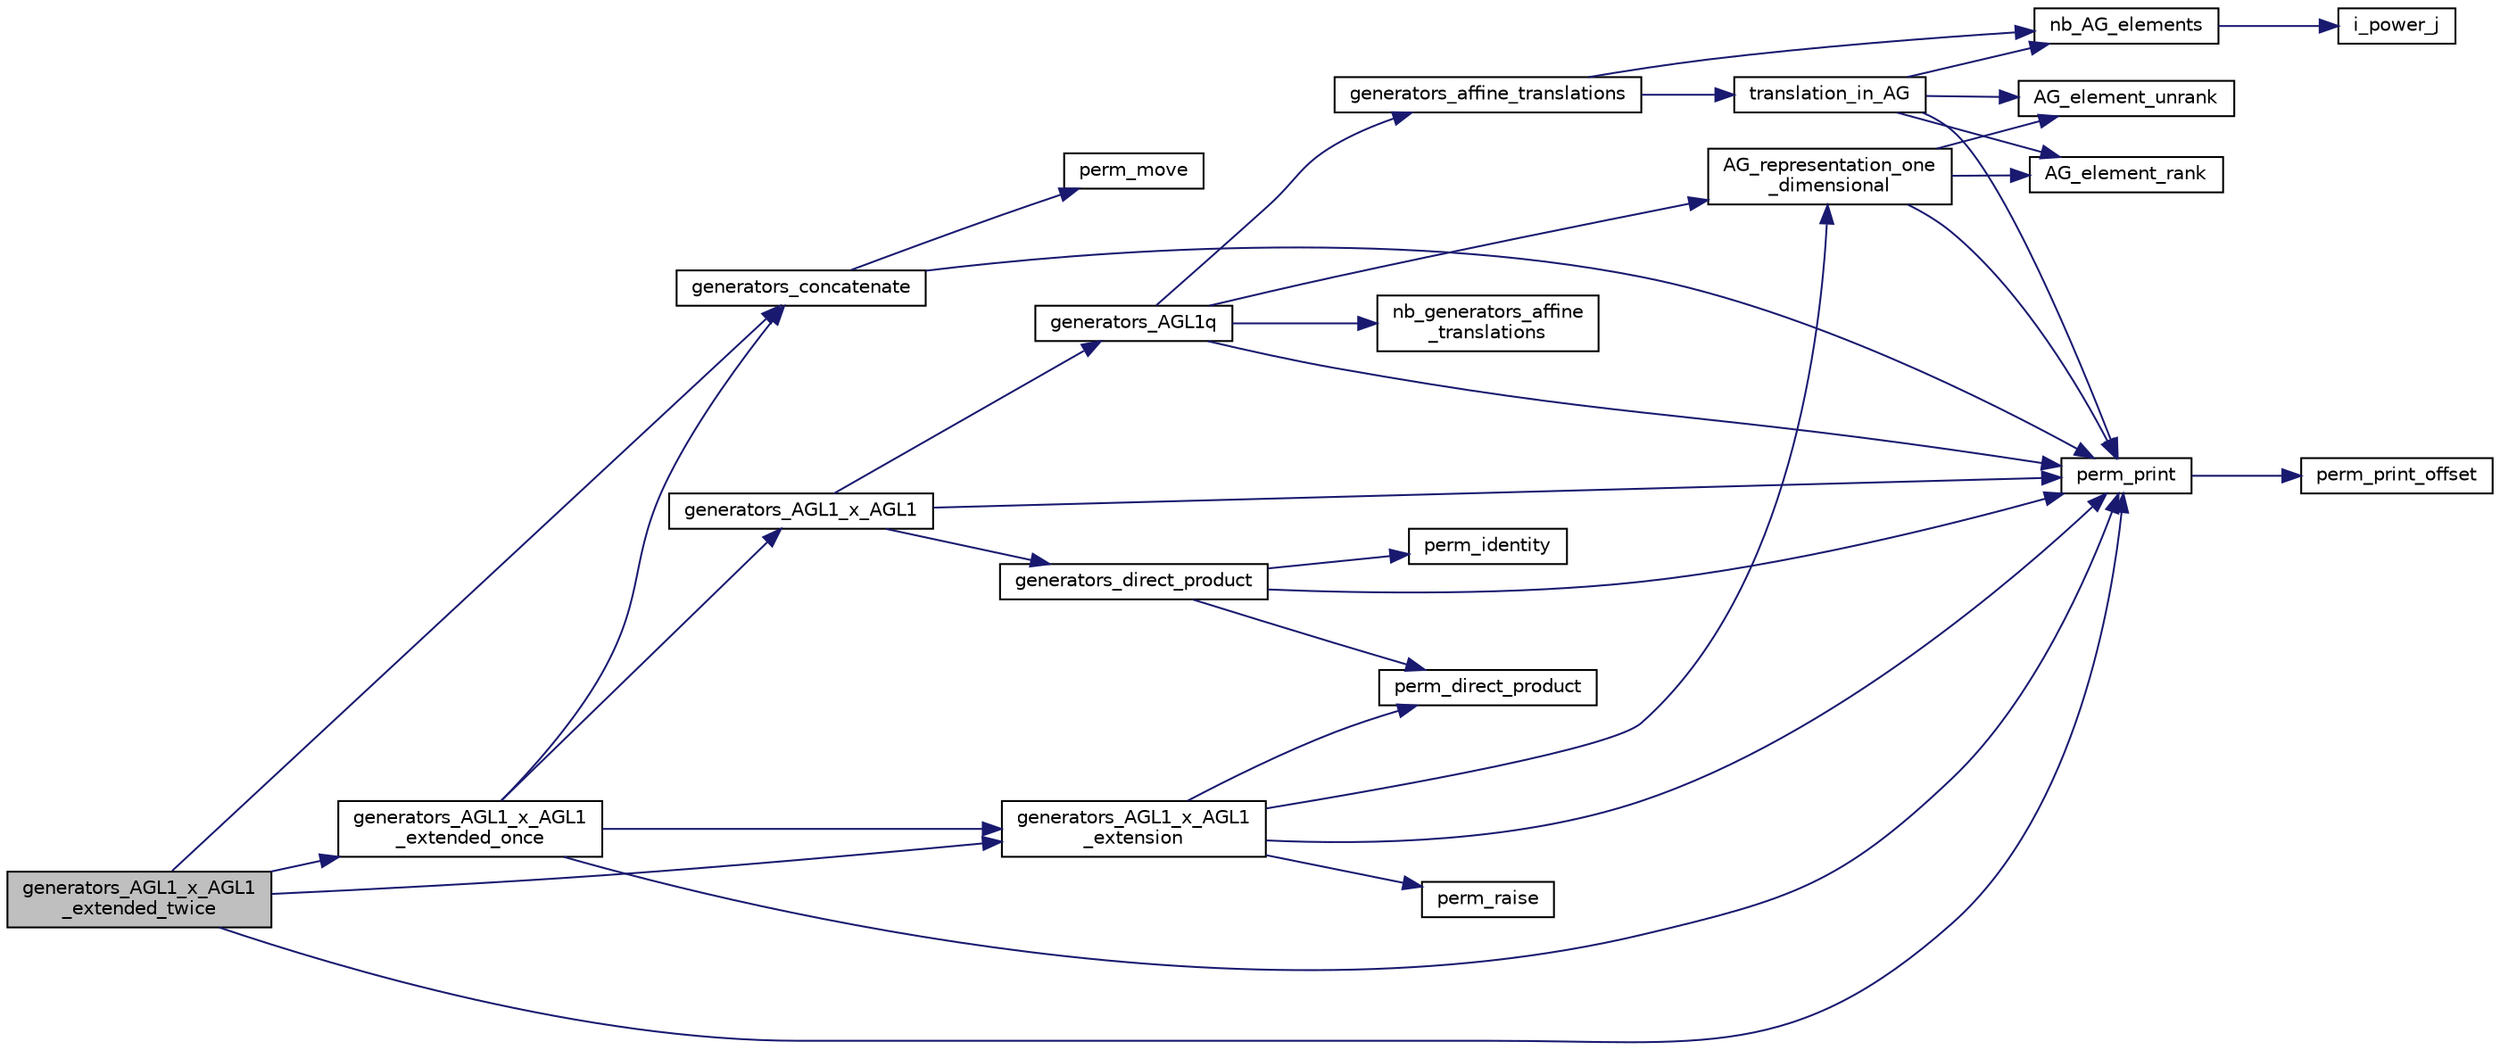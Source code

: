 digraph "generators_AGL1_x_AGL1_extended_twice"
{
  edge [fontname="Helvetica",fontsize="10",labelfontname="Helvetica",labelfontsize="10"];
  node [fontname="Helvetica",fontsize="10",shape=record];
  rankdir="LR";
  Node147 [label="generators_AGL1_x_AGL1\l_extended_twice",height=0.2,width=0.4,color="black", fillcolor="grey75", style="filled", fontcolor="black"];
  Node147 -> Node148 [color="midnightblue",fontsize="10",style="solid",fontname="Helvetica"];
  Node148 [label="generators_AGL1_x_AGL1\l_extended_once",height=0.2,width=0.4,color="black", fillcolor="white", style="filled",URL="$d4/d95/group__generators_8_c.html#ab158fdf7b90aead2cc7bc6c6deed6fc4"];
  Node148 -> Node149 [color="midnightblue",fontsize="10",style="solid",fontname="Helvetica"];
  Node149 [label="generators_AGL1_x_AGL1",height=0.2,width=0.4,color="black", fillcolor="white", style="filled",URL="$d4/d95/group__generators_8_c.html#a59d9573735ad78a49493c5fdde859e31"];
  Node149 -> Node150 [color="midnightblue",fontsize="10",style="solid",fontname="Helvetica"];
  Node150 [label="generators_AGL1q",height=0.2,width=0.4,color="black", fillcolor="white", style="filled",URL="$d4/d95/group__generators_8_c.html#afc7c7c132fbdf09a3cf393f6b0221d04"];
  Node150 -> Node151 [color="midnightblue",fontsize="10",style="solid",fontname="Helvetica"];
  Node151 [label="nb_generators_affine\l_translations",height=0.2,width=0.4,color="black", fillcolor="white", style="filled",URL="$d4/d95/group__generators_8_c.html#acb0fbc4831d1c95abdb7ee8c123f5d01"];
  Node150 -> Node152 [color="midnightblue",fontsize="10",style="solid",fontname="Helvetica"];
  Node152 [label="generators_affine_translations",height=0.2,width=0.4,color="black", fillcolor="white", style="filled",URL="$d4/d95/group__generators_8_c.html#ab41d403d6c8fc3ec20069d44189a5cce"];
  Node152 -> Node153 [color="midnightblue",fontsize="10",style="solid",fontname="Helvetica"];
  Node153 [label="nb_AG_elements",height=0.2,width=0.4,color="black", fillcolor="white", style="filled",URL="$d4/d67/geometry_8h.html#ab9de2574dd403dd453a0d35107f684f5"];
  Node153 -> Node154 [color="midnightblue",fontsize="10",style="solid",fontname="Helvetica"];
  Node154 [label="i_power_j",height=0.2,width=0.4,color="black", fillcolor="white", style="filled",URL="$de/dc5/algebra__and__number__theory_8h.html#a39b321523e8957d701618bb5cac542b5"];
  Node152 -> Node155 [color="midnightblue",fontsize="10",style="solid",fontname="Helvetica"];
  Node155 [label="translation_in_AG",height=0.2,width=0.4,color="black", fillcolor="white", style="filled",URL="$d4/d95/group__generators_8_c.html#a2dc31e911a639d9be60389fae43e8ebc"];
  Node155 -> Node153 [color="midnightblue",fontsize="10",style="solid",fontname="Helvetica"];
  Node155 -> Node156 [color="midnightblue",fontsize="10",style="solid",fontname="Helvetica"];
  Node156 [label="AG_element_unrank",height=0.2,width=0.4,color="black", fillcolor="white", style="filled",URL="$d4/d67/geometry_8h.html#a4a33b86c87b2879b97cfa1327abe2885"];
  Node155 -> Node157 [color="midnightblue",fontsize="10",style="solid",fontname="Helvetica"];
  Node157 [label="AG_element_rank",height=0.2,width=0.4,color="black", fillcolor="white", style="filled",URL="$d4/d67/geometry_8h.html#ab2ac908d07dd8038fd996e26bdc75c17"];
  Node155 -> Node158 [color="midnightblue",fontsize="10",style="solid",fontname="Helvetica"];
  Node158 [label="perm_print",height=0.2,width=0.4,color="black", fillcolor="white", style="filled",URL="$d2/d7c/combinatorics_8_c.html#a2c7eee1361109e8c5b94921589815194"];
  Node158 -> Node159 [color="midnightblue",fontsize="10",style="solid",fontname="Helvetica"];
  Node159 [label="perm_print_offset",height=0.2,width=0.4,color="black", fillcolor="white", style="filled",URL="$d2/d7c/combinatorics_8_c.html#ab87deef2ba9e4d2ce386a19eeaffecf3"];
  Node150 -> Node160 [color="midnightblue",fontsize="10",style="solid",fontname="Helvetica"];
  Node160 [label="AG_representation_one\l_dimensional",height=0.2,width=0.4,color="black", fillcolor="white", style="filled",URL="$d4/d95/group__generators_8_c.html#ad1b5ceadf494f7bd695a204ae1a89dd3"];
  Node160 -> Node156 [color="midnightblue",fontsize="10",style="solid",fontname="Helvetica"];
  Node160 -> Node157 [color="midnightblue",fontsize="10",style="solid",fontname="Helvetica"];
  Node160 -> Node158 [color="midnightblue",fontsize="10",style="solid",fontname="Helvetica"];
  Node150 -> Node158 [color="midnightblue",fontsize="10",style="solid",fontname="Helvetica"];
  Node149 -> Node161 [color="midnightblue",fontsize="10",style="solid",fontname="Helvetica"];
  Node161 [label="generators_direct_product",height=0.2,width=0.4,color="black", fillcolor="white", style="filled",URL="$d4/d95/group__generators_8_c.html#a07dada5c255d34b118ab08b5ea11fb7e"];
  Node161 -> Node162 [color="midnightblue",fontsize="10",style="solid",fontname="Helvetica"];
  Node162 [label="perm_identity",height=0.2,width=0.4,color="black", fillcolor="white", style="filled",URL="$d2/d7c/combinatorics_8_c.html#aebc54d3f9c31f253ae53e3eb3b386208"];
  Node161 -> Node163 [color="midnightblue",fontsize="10",style="solid",fontname="Helvetica"];
  Node163 [label="perm_direct_product",height=0.2,width=0.4,color="black", fillcolor="white", style="filled",URL="$d2/d7c/combinatorics_8_c.html#a190b971f1575d16687cc2254ac4ffd3d"];
  Node161 -> Node158 [color="midnightblue",fontsize="10",style="solid",fontname="Helvetica"];
  Node149 -> Node158 [color="midnightblue",fontsize="10",style="solid",fontname="Helvetica"];
  Node148 -> Node164 [color="midnightblue",fontsize="10",style="solid",fontname="Helvetica"];
  Node164 [label="generators_AGL1_x_AGL1\l_extension",height=0.2,width=0.4,color="black", fillcolor="white", style="filled",URL="$d4/d95/group__generators_8_c.html#a3e0f2ae60353a1eefcbda26393c6eb50"];
  Node164 -> Node160 [color="midnightblue",fontsize="10",style="solid",fontname="Helvetica"];
  Node164 -> Node165 [color="midnightblue",fontsize="10",style="solid",fontname="Helvetica"];
  Node165 [label="perm_raise",height=0.2,width=0.4,color="black", fillcolor="white", style="filled",URL="$d2/d7c/combinatorics_8_c.html#a24cac9508500dedcec9b83f31f18ec93"];
  Node164 -> Node163 [color="midnightblue",fontsize="10",style="solid",fontname="Helvetica"];
  Node164 -> Node158 [color="midnightblue",fontsize="10",style="solid",fontname="Helvetica"];
  Node148 -> Node166 [color="midnightblue",fontsize="10",style="solid",fontname="Helvetica"];
  Node166 [label="generators_concatenate",height=0.2,width=0.4,color="black", fillcolor="white", style="filled",URL="$d4/d95/group__generators_8_c.html#a64f33575c72912c506ec9678fe465734"];
  Node166 -> Node167 [color="midnightblue",fontsize="10",style="solid",fontname="Helvetica"];
  Node167 [label="perm_move",height=0.2,width=0.4,color="black", fillcolor="white", style="filled",URL="$d2/d7c/combinatorics_8_c.html#a2207846dbffb0f9971b61ee1ee695f69"];
  Node166 -> Node158 [color="midnightblue",fontsize="10",style="solid",fontname="Helvetica"];
  Node148 -> Node158 [color="midnightblue",fontsize="10",style="solid",fontname="Helvetica"];
  Node147 -> Node164 [color="midnightblue",fontsize="10",style="solid",fontname="Helvetica"];
  Node147 -> Node166 [color="midnightblue",fontsize="10",style="solid",fontname="Helvetica"];
  Node147 -> Node158 [color="midnightblue",fontsize="10",style="solid",fontname="Helvetica"];
}
